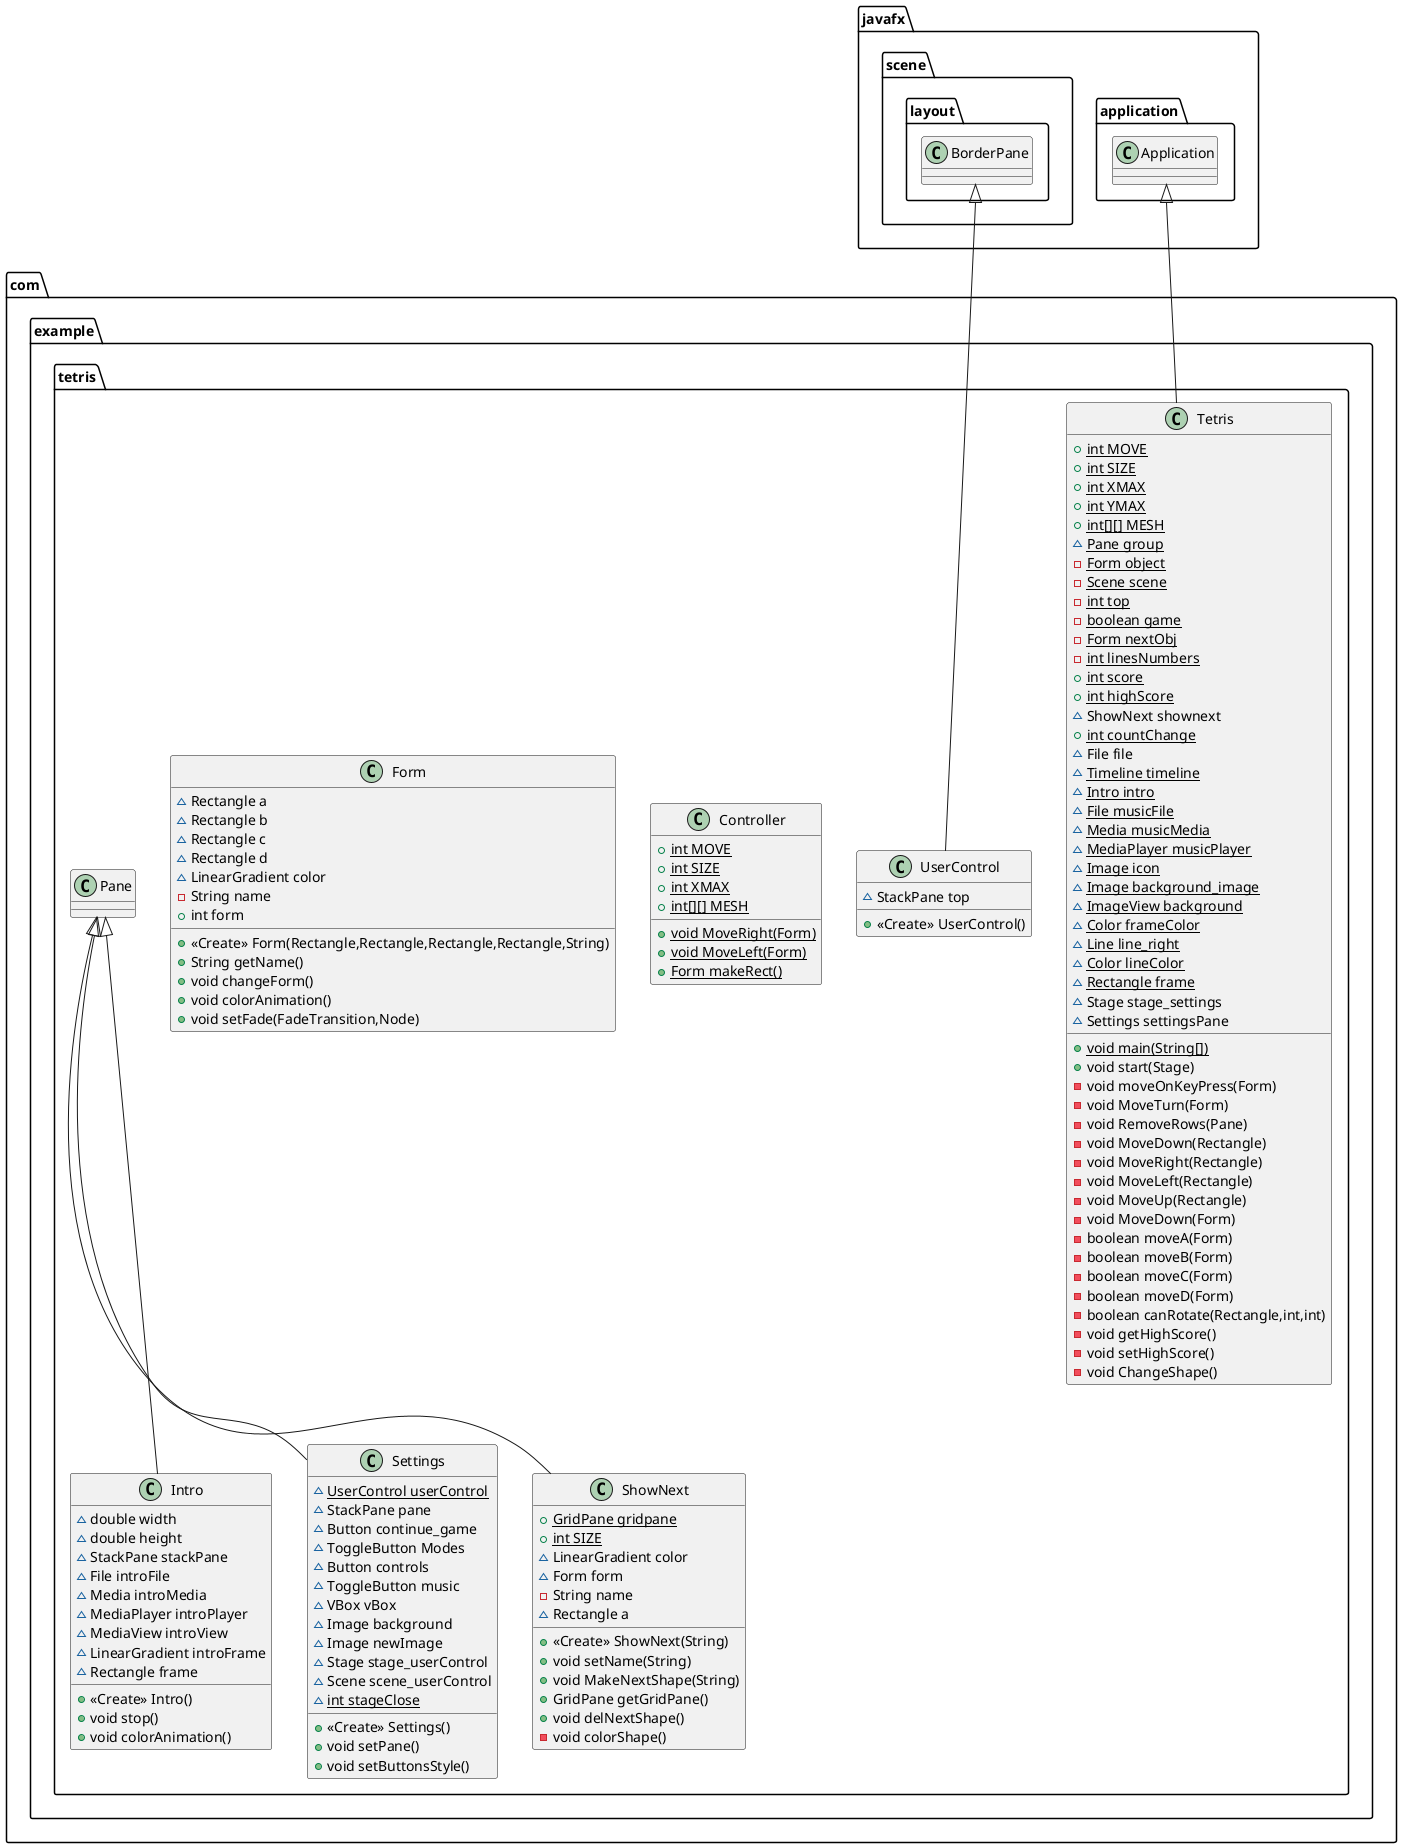 @startuml
class com.example.tetris.Tetris {
+ {static} int MOVE
+ {static} int SIZE
+ {static} int XMAX
+ {static} int YMAX
+ {static} int[][] MESH
~ {static} Pane group
- {static} Form object
- {static} Scene scene
- {static} int top
- {static} boolean game
- {static} Form nextObj
- {static} int linesNumbers
+ {static} int score
+ {static} int highScore
~ ShowNext shownext
+ {static} int countChange
~ File file
~ {static} Timeline timeline
~ {static} Intro intro
~ {static} File musicFile
~ {static} Media musicMedia
~ {static} MediaPlayer musicPlayer
~ {static} Image icon
~ {static} Image background_image
~ {static} ImageView background
~ {static} Color frameColor
~ {static} Line line_right
~ {static} Color lineColor
~ {static} Rectangle frame
~ Stage stage_settings
~ Settings settingsPane
+ {static} void main(String[])
+ void start(Stage)
- void moveOnKeyPress(Form)
- void MoveTurn(Form)
- void RemoveRows(Pane)
- void MoveDown(Rectangle)
- void MoveRight(Rectangle)
- void MoveLeft(Rectangle)
- void MoveUp(Rectangle)
- void MoveDown(Form)
- boolean moveA(Form)
- boolean moveB(Form)
- boolean moveC(Form)
- boolean moveD(Form)
- boolean canRotate(Rectangle,int,int)
- void getHighScore()
- void setHighScore()
- void ChangeShape()
}
class com.example.tetris.Intro {
~ double width
~ double height
~ StackPane stackPane
~ File introFile
~ Media introMedia
~ MediaPlayer introPlayer
~ MediaView introView
~ LinearGradient introFrame
~ Rectangle frame
+ <<Create>> Intro()
+ void stop()
+ void colorAnimation()
}
class com.example.tetris.UserControl {
~ StackPane top
+ <<Create>> UserControl()
}
class com.example.tetris.Settings {
~ {static} UserControl userControl
~ StackPane pane
~ Button continue_game
~ ToggleButton Modes
~ Button controls
~ ToggleButton music
~ VBox vBox
~ Image background
~ Image newImage
~ Stage stage_userControl
~ Scene scene_userControl
~ {static} int stageClose
+ <<Create>> Settings()
+ void setPane()
+ void setButtonsStyle()
}
class com.example.tetris.ShowNext {
+ {static} GridPane gridpane
+ {static} int SIZE
~ LinearGradient color
~ Form form
- String name
~ Rectangle a
+ <<Create>> ShowNext(String)
+ void setName(String)
+ void MakeNextShape(String)
+ GridPane getGridPane()
+ void delNextShape()
- void colorShape()
}
class com.example.tetris.Controller {
+ {static} int MOVE
+ {static} int SIZE
+ {static} int XMAX
+ {static} int[][] MESH
+ {static} void MoveRight(Form)
+ {static} void MoveLeft(Form)
+ {static} Form makeRect()
}
class com.example.tetris.Form {
~ Rectangle a
~ Rectangle b
~ Rectangle c
~ Rectangle d
~ LinearGradient color
- String name
+ int form
+ <<Create>> Form(Rectangle,Rectangle,Rectangle,Rectangle,String)
+ String getName()
+ void changeForm()
+ void colorAnimation()
+ void setFade(FadeTransition,Node)
}


javafx.application.Application <|-- com.example.tetris.Tetris
com.example.tetris.Pane <|-- com.example.tetris.Intro
javafx.scene.layout.BorderPane <|-- com.example.tetris.UserControl
com.example.tetris.Pane <|-- com.example.tetris.Settings
com.example.tetris.Pane <|-- com.example.tetris.ShowNext
@enduml